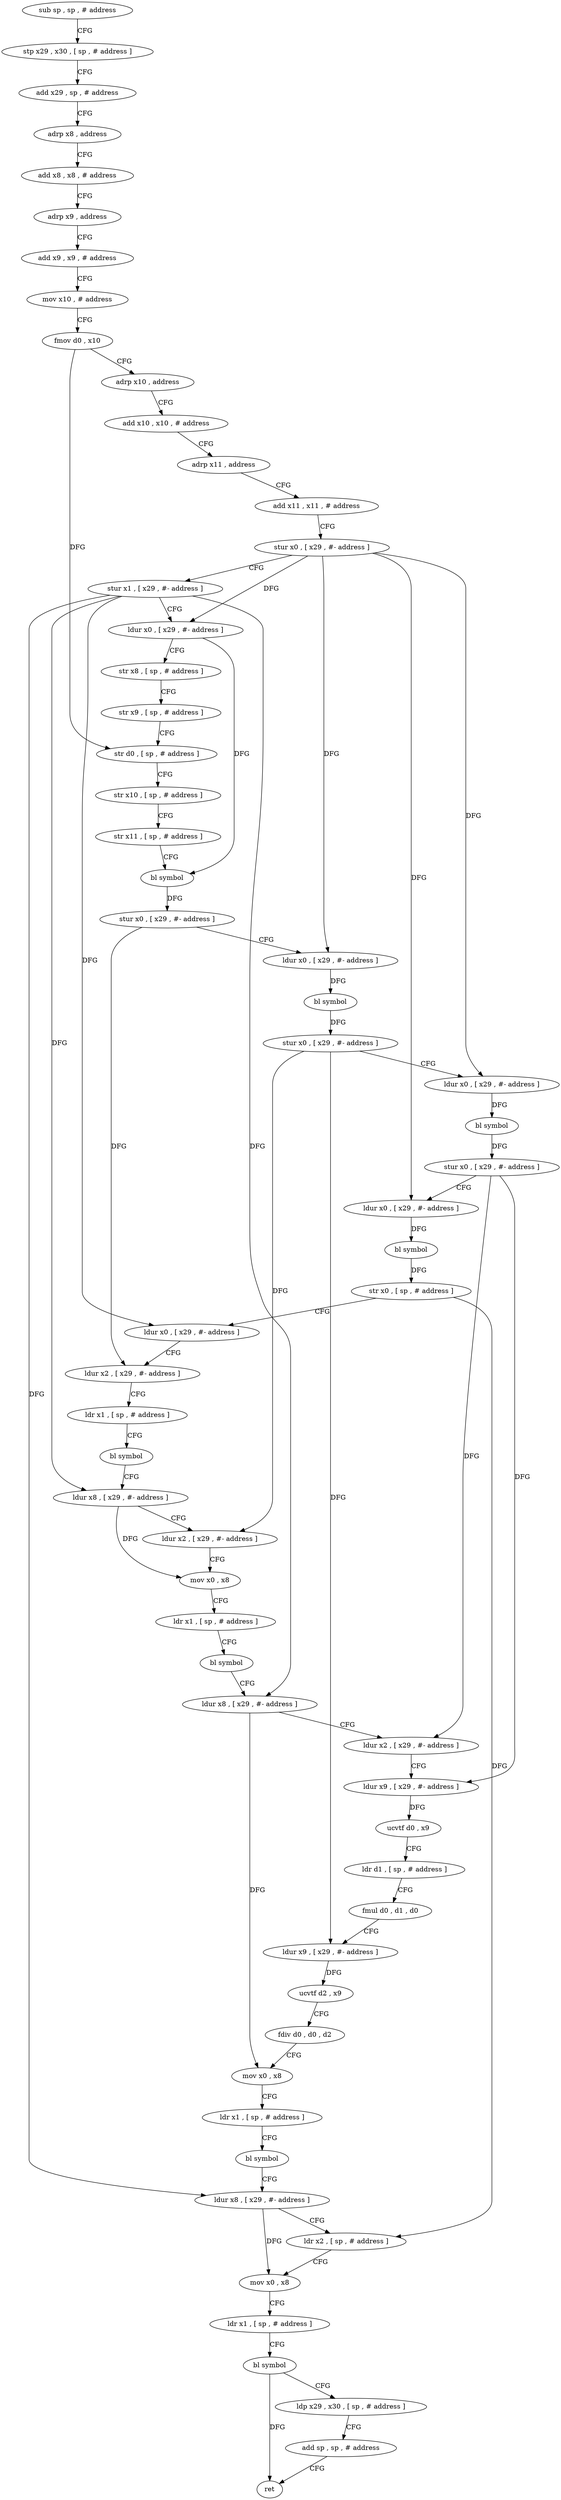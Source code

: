 digraph "func" {
"4232176" [label = "sub sp , sp , # address" ]
"4232180" [label = "stp x29 , x30 , [ sp , # address ]" ]
"4232184" [label = "add x29 , sp , # address" ]
"4232188" [label = "adrp x8 , address" ]
"4232192" [label = "add x8 , x8 , # address" ]
"4232196" [label = "adrp x9 , address" ]
"4232200" [label = "add x9 , x9 , # address" ]
"4232204" [label = "mov x10 , # address" ]
"4232208" [label = "fmov d0 , x10" ]
"4232212" [label = "adrp x10 , address" ]
"4232216" [label = "add x10 , x10 , # address" ]
"4232220" [label = "adrp x11 , address" ]
"4232224" [label = "add x11 , x11 , # address" ]
"4232228" [label = "stur x0 , [ x29 , #- address ]" ]
"4232232" [label = "stur x1 , [ x29 , #- address ]" ]
"4232236" [label = "ldur x0 , [ x29 , #- address ]" ]
"4232240" [label = "str x8 , [ sp , # address ]" ]
"4232244" [label = "str x9 , [ sp , # address ]" ]
"4232248" [label = "str d0 , [ sp , # address ]" ]
"4232252" [label = "str x10 , [ sp , # address ]" ]
"4232256" [label = "str x11 , [ sp , # address ]" ]
"4232260" [label = "bl symbol" ]
"4232264" [label = "stur x0 , [ x29 , #- address ]" ]
"4232268" [label = "ldur x0 , [ x29 , #- address ]" ]
"4232272" [label = "bl symbol" ]
"4232276" [label = "stur x0 , [ x29 , #- address ]" ]
"4232280" [label = "ldur x0 , [ x29 , #- address ]" ]
"4232284" [label = "bl symbol" ]
"4232288" [label = "stur x0 , [ x29 , #- address ]" ]
"4232292" [label = "ldur x0 , [ x29 , #- address ]" ]
"4232296" [label = "bl symbol" ]
"4232300" [label = "str x0 , [ sp , # address ]" ]
"4232304" [label = "ldur x0 , [ x29 , #- address ]" ]
"4232308" [label = "ldur x2 , [ x29 , #- address ]" ]
"4232312" [label = "ldr x1 , [ sp , # address ]" ]
"4232316" [label = "bl symbol" ]
"4232320" [label = "ldur x8 , [ x29 , #- address ]" ]
"4232324" [label = "ldur x2 , [ x29 , #- address ]" ]
"4232328" [label = "mov x0 , x8" ]
"4232332" [label = "ldr x1 , [ sp , # address ]" ]
"4232336" [label = "bl symbol" ]
"4232340" [label = "ldur x8 , [ x29 , #- address ]" ]
"4232344" [label = "ldur x2 , [ x29 , #- address ]" ]
"4232348" [label = "ldur x9 , [ x29 , #- address ]" ]
"4232352" [label = "ucvtf d0 , x9" ]
"4232356" [label = "ldr d1 , [ sp , # address ]" ]
"4232360" [label = "fmul d0 , d1 , d0" ]
"4232364" [label = "ldur x9 , [ x29 , #- address ]" ]
"4232368" [label = "ucvtf d2 , x9" ]
"4232372" [label = "fdiv d0 , d0 , d2" ]
"4232376" [label = "mov x0 , x8" ]
"4232380" [label = "ldr x1 , [ sp , # address ]" ]
"4232384" [label = "bl symbol" ]
"4232388" [label = "ldur x8 , [ x29 , #- address ]" ]
"4232392" [label = "ldr x2 , [ sp , # address ]" ]
"4232396" [label = "mov x0 , x8" ]
"4232400" [label = "ldr x1 , [ sp , # address ]" ]
"4232404" [label = "bl symbol" ]
"4232408" [label = "ldp x29 , x30 , [ sp , # address ]" ]
"4232412" [label = "add sp , sp , # address" ]
"4232416" [label = "ret" ]
"4232176" -> "4232180" [ label = "CFG" ]
"4232180" -> "4232184" [ label = "CFG" ]
"4232184" -> "4232188" [ label = "CFG" ]
"4232188" -> "4232192" [ label = "CFG" ]
"4232192" -> "4232196" [ label = "CFG" ]
"4232196" -> "4232200" [ label = "CFG" ]
"4232200" -> "4232204" [ label = "CFG" ]
"4232204" -> "4232208" [ label = "CFG" ]
"4232208" -> "4232212" [ label = "CFG" ]
"4232208" -> "4232248" [ label = "DFG" ]
"4232212" -> "4232216" [ label = "CFG" ]
"4232216" -> "4232220" [ label = "CFG" ]
"4232220" -> "4232224" [ label = "CFG" ]
"4232224" -> "4232228" [ label = "CFG" ]
"4232228" -> "4232232" [ label = "CFG" ]
"4232228" -> "4232236" [ label = "DFG" ]
"4232228" -> "4232268" [ label = "DFG" ]
"4232228" -> "4232280" [ label = "DFG" ]
"4232228" -> "4232292" [ label = "DFG" ]
"4232232" -> "4232236" [ label = "CFG" ]
"4232232" -> "4232304" [ label = "DFG" ]
"4232232" -> "4232320" [ label = "DFG" ]
"4232232" -> "4232340" [ label = "DFG" ]
"4232232" -> "4232388" [ label = "DFG" ]
"4232236" -> "4232240" [ label = "CFG" ]
"4232236" -> "4232260" [ label = "DFG" ]
"4232240" -> "4232244" [ label = "CFG" ]
"4232244" -> "4232248" [ label = "CFG" ]
"4232248" -> "4232252" [ label = "CFG" ]
"4232252" -> "4232256" [ label = "CFG" ]
"4232256" -> "4232260" [ label = "CFG" ]
"4232260" -> "4232264" [ label = "DFG" ]
"4232264" -> "4232268" [ label = "CFG" ]
"4232264" -> "4232308" [ label = "DFG" ]
"4232268" -> "4232272" [ label = "DFG" ]
"4232272" -> "4232276" [ label = "DFG" ]
"4232276" -> "4232280" [ label = "CFG" ]
"4232276" -> "4232324" [ label = "DFG" ]
"4232276" -> "4232364" [ label = "DFG" ]
"4232280" -> "4232284" [ label = "DFG" ]
"4232284" -> "4232288" [ label = "DFG" ]
"4232288" -> "4232292" [ label = "CFG" ]
"4232288" -> "4232344" [ label = "DFG" ]
"4232288" -> "4232348" [ label = "DFG" ]
"4232292" -> "4232296" [ label = "DFG" ]
"4232296" -> "4232300" [ label = "DFG" ]
"4232300" -> "4232304" [ label = "CFG" ]
"4232300" -> "4232392" [ label = "DFG" ]
"4232304" -> "4232308" [ label = "CFG" ]
"4232308" -> "4232312" [ label = "CFG" ]
"4232312" -> "4232316" [ label = "CFG" ]
"4232316" -> "4232320" [ label = "CFG" ]
"4232320" -> "4232324" [ label = "CFG" ]
"4232320" -> "4232328" [ label = "DFG" ]
"4232324" -> "4232328" [ label = "CFG" ]
"4232328" -> "4232332" [ label = "CFG" ]
"4232332" -> "4232336" [ label = "CFG" ]
"4232336" -> "4232340" [ label = "CFG" ]
"4232340" -> "4232344" [ label = "CFG" ]
"4232340" -> "4232376" [ label = "DFG" ]
"4232344" -> "4232348" [ label = "CFG" ]
"4232348" -> "4232352" [ label = "DFG" ]
"4232352" -> "4232356" [ label = "CFG" ]
"4232356" -> "4232360" [ label = "CFG" ]
"4232360" -> "4232364" [ label = "CFG" ]
"4232364" -> "4232368" [ label = "DFG" ]
"4232368" -> "4232372" [ label = "CFG" ]
"4232372" -> "4232376" [ label = "CFG" ]
"4232376" -> "4232380" [ label = "CFG" ]
"4232380" -> "4232384" [ label = "CFG" ]
"4232384" -> "4232388" [ label = "CFG" ]
"4232388" -> "4232392" [ label = "CFG" ]
"4232388" -> "4232396" [ label = "DFG" ]
"4232392" -> "4232396" [ label = "CFG" ]
"4232396" -> "4232400" [ label = "CFG" ]
"4232400" -> "4232404" [ label = "CFG" ]
"4232404" -> "4232408" [ label = "CFG" ]
"4232404" -> "4232416" [ label = "DFG" ]
"4232408" -> "4232412" [ label = "CFG" ]
"4232412" -> "4232416" [ label = "CFG" ]
}
